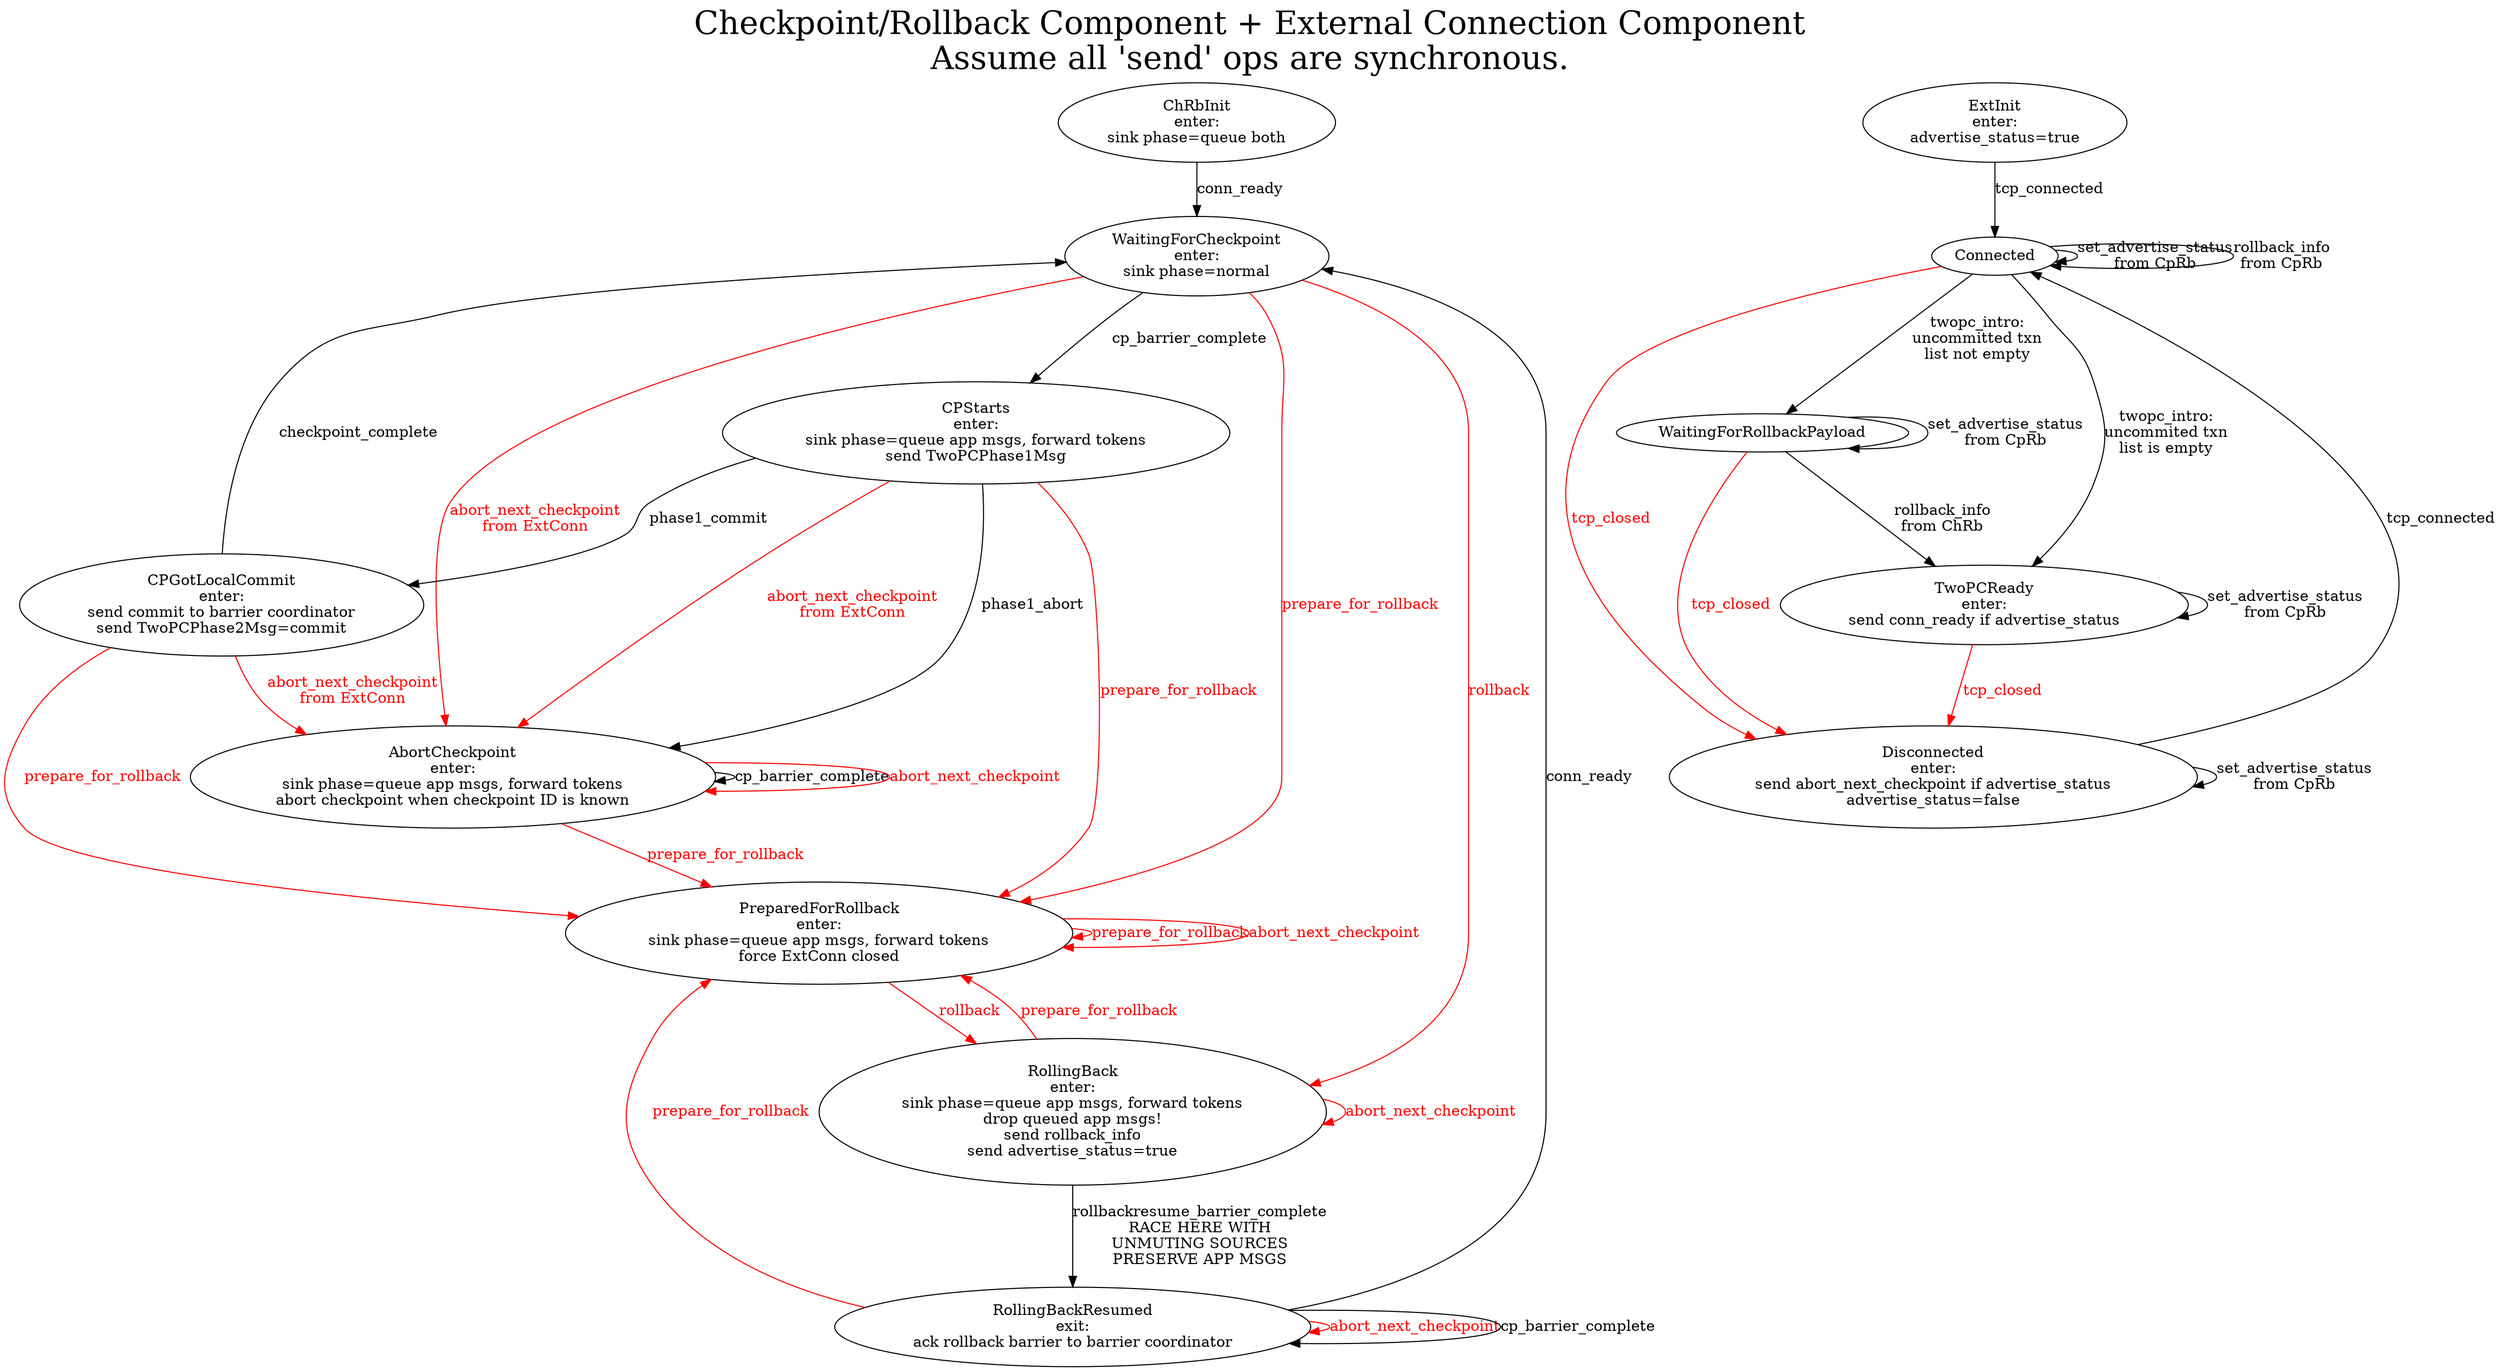 digraph mashup {
    graph [label="Checkpoint/Rollback Component + External Connection Component\nAssume all 'send' ops are synchronous.",labelloc=t,fontsize=30];

    ## BEGIN LEFT
    subgraph checkpoint_rollback_component {
	graph [label="SUB Checkpoint/Rollback Component",labelloc=t,fontsize=20];

	// Subgraphs
	subgraph init {
            ChRbInit [label="ChRbInit\nenter:\nsink phase=queue both"];
	}
	subgraph cp {
            WaitingForCheckpoint [label="WaitingForCheckpoint\nenter:\nsink phase=normal"];
            AbortCheckpoint [label="AbortCheckpoint\nenter:\nsink phase=queue app msgs, forward tokens\nabort checkpoint when checkpoint ID is known"];
	}
	subgraph sacp {
            CPStarts [label="CPStarts\nenter:\nsink phase=queue app msgs, forward tokens\nsend TwoPCPhase1Msg"];
            CPGotLocalCommit [label="CPGotLocalCommit\nenter:\nsend commit to barrier coordinator\nsend TwoPCPhase2Msg=commit"];
            // CPGotGlobalVote; // Can we remove this node?

            CPStarts -> CPGotLocalCommit [label="phase1_commit"];
            CPStarts -> AbortCheckpoint [label="phase1_abort"];
            CPGotLocalCommit -> WaitingForCheckpoint [label="checkpoint_complete"];
	}
	subgraph rollback {
            PreparedForRollback [label="PreparedForRollback\nenter:\nsink phase=queue app msgs, forward tokens\nforce ExtConn closed"];
            RollingBack [label="RollingBack\nenter:\nsink phase=queue app msgs, forward tokens\ndrop queued app msgs!\nsend rollback_info\nsend advertise_status=true"];
            RollingBackResumed [label="RollingBackResumed\nexit:\nack rollback barrier to barrier coordinator"];

            PreparedForRollback -> PreparedForRollback [label="prepare_for_rollback",fontcolor=red,color=red];
			PreparedForRollback -> PreparedForRollback [label="abort_next_checkpoint",fontcolor=red,color=red];
            PreparedForRollback -> RollingBack [label="rollback",fontcolor=red,color=red];
	}

	// Other Edges
	ChRbInit -> WaitingForCheckpoint [label="conn_ready"];

	WaitingForCheckpoint -> CPStarts [label="cp_barrier_complete"];
	AbortCheckpoint -> AbortCheckpoint [label="cp_barrier_complete"];
	AbortCheckpoint -> AbortCheckpoint [label="abort_next_checkpoint",fontcolor=red,color=red];

	WaitingForCheckpoint -> PreparedForRollback [label="prepare_for_rollback",fontcolor=red,color=red];
	AbortCheckpoint -> PreparedForRollback [label="prepare_for_rollback",fontcolor=red,color=red];
	CPStarts -> PreparedForRollback [label="prepare_for_rollback",fontcolor=red,color=red];
	CPGotLocalCommit -> PreparedForRollback [label="prepare_for_rollback",fontcolor=red,color=red];

	WaitingForCheckpoint -> AbortCheckpoint [label="abort_next_checkpoint\nfrom ExtConn",fontcolor=red,color=red];
	WaitingForCheckpoint -> RollingBack [label="rollback",fontcolor=red,color=red];
	CPStarts -> AbortCheckpoint [label="abort_next_checkpoint\nfrom ExtConn",fontcolor=red,color=red];
	CPGotLocalCommit -> AbortCheckpoint [label="abort_next_checkpoint\nfrom ExtConn",fontcolor=red,color=red];

	RollingBack -> RollingBack [label="abort_next_checkpoint",fontcolor=red,color=red];
	RollingBack -> RollingBackResumed [label="rollbackresume_barrier_complete\nRACE HERE WITH\nUNMUTING SOURCES\nPRESERVE APP MSGS"];
	RollingBack -> PreparedForRollback [label="prepare_for_rollback",fontcolor=red,color=red];

	RollingBackResumed -> RollingBackResumed [label="abort_next_checkpoint",fontcolor=red,color=red];
	RollingBackResumed -> WaitingForCheckpoint [label="conn_ready"];
	RollingBackResumed -> PreparedForRollback [label="prepare_for_rollback",fontcolor=red,color=red];
	RollingBackResumed -> RollingBackResumed [label="cp_barrier_complete"];
    }
    ## END LEFT

    ## BEGIN RIGHT
    subgraph external_connection_component {
        graph [label="External Connection Component",labelloc=t,fontsize=30];

        ExtInit [label="ExtInit\nenter:\nadvertise_status=true"];
        ExtInit -> Connected [label="tcp_connected"];
        Connected -> Disconnected [label="tcp_closed",fontcolor=red,color=red];
        Connected -> Connected [label="set_advertise_status\nfrom CpRb"];
        Connected -> Connected [label="rollback_info\nfrom CpRb"];
        Disconnected [label="Disconnected\nenter:\nsend abort_next_checkpoint if advertise_status\nadvertise_status=false"];
        Disconnected -> Connected [label="tcp_connected"];
        Disconnected -> Disconnected [label="set_advertise_status\nfrom CpRb"];
        Connected -> WaitingForRollbackPayload [label="twopc_intro:\nuncommitted txn\nlist not empty"];
        Connected -> TwoPCReady [label="twopc_intro:\nuncommited txn\nlist is empty"];
        WaitingForRollbackPayload -> TwoPCReady [label="rollback_info\nfrom ChRb"];
        WaitingForRollbackPayload -> WaitingForRollbackPayload [label="set_advertise_status\nfrom CpRb"];
        WaitingForRollbackPayload -> Disconnected [label="tcp_closed",fontcolor=red,color=red];

        TwoPCReady [label="TwoPCReady\nenter:\nsend conn_ready if advertise_status"]
        TwoPCReady -> Disconnected [label="tcp_closed",fontcolor=red,color=red];
        TwoPCReady -> TwoPCReady [label="set_advertise_status\nfrom CpRb"]
    }
    # END RIGHT

    {rank=same; ChRbInit; ExtInit; };
    ## {rank=same; Disconnected; RollingBack; ; };
}
